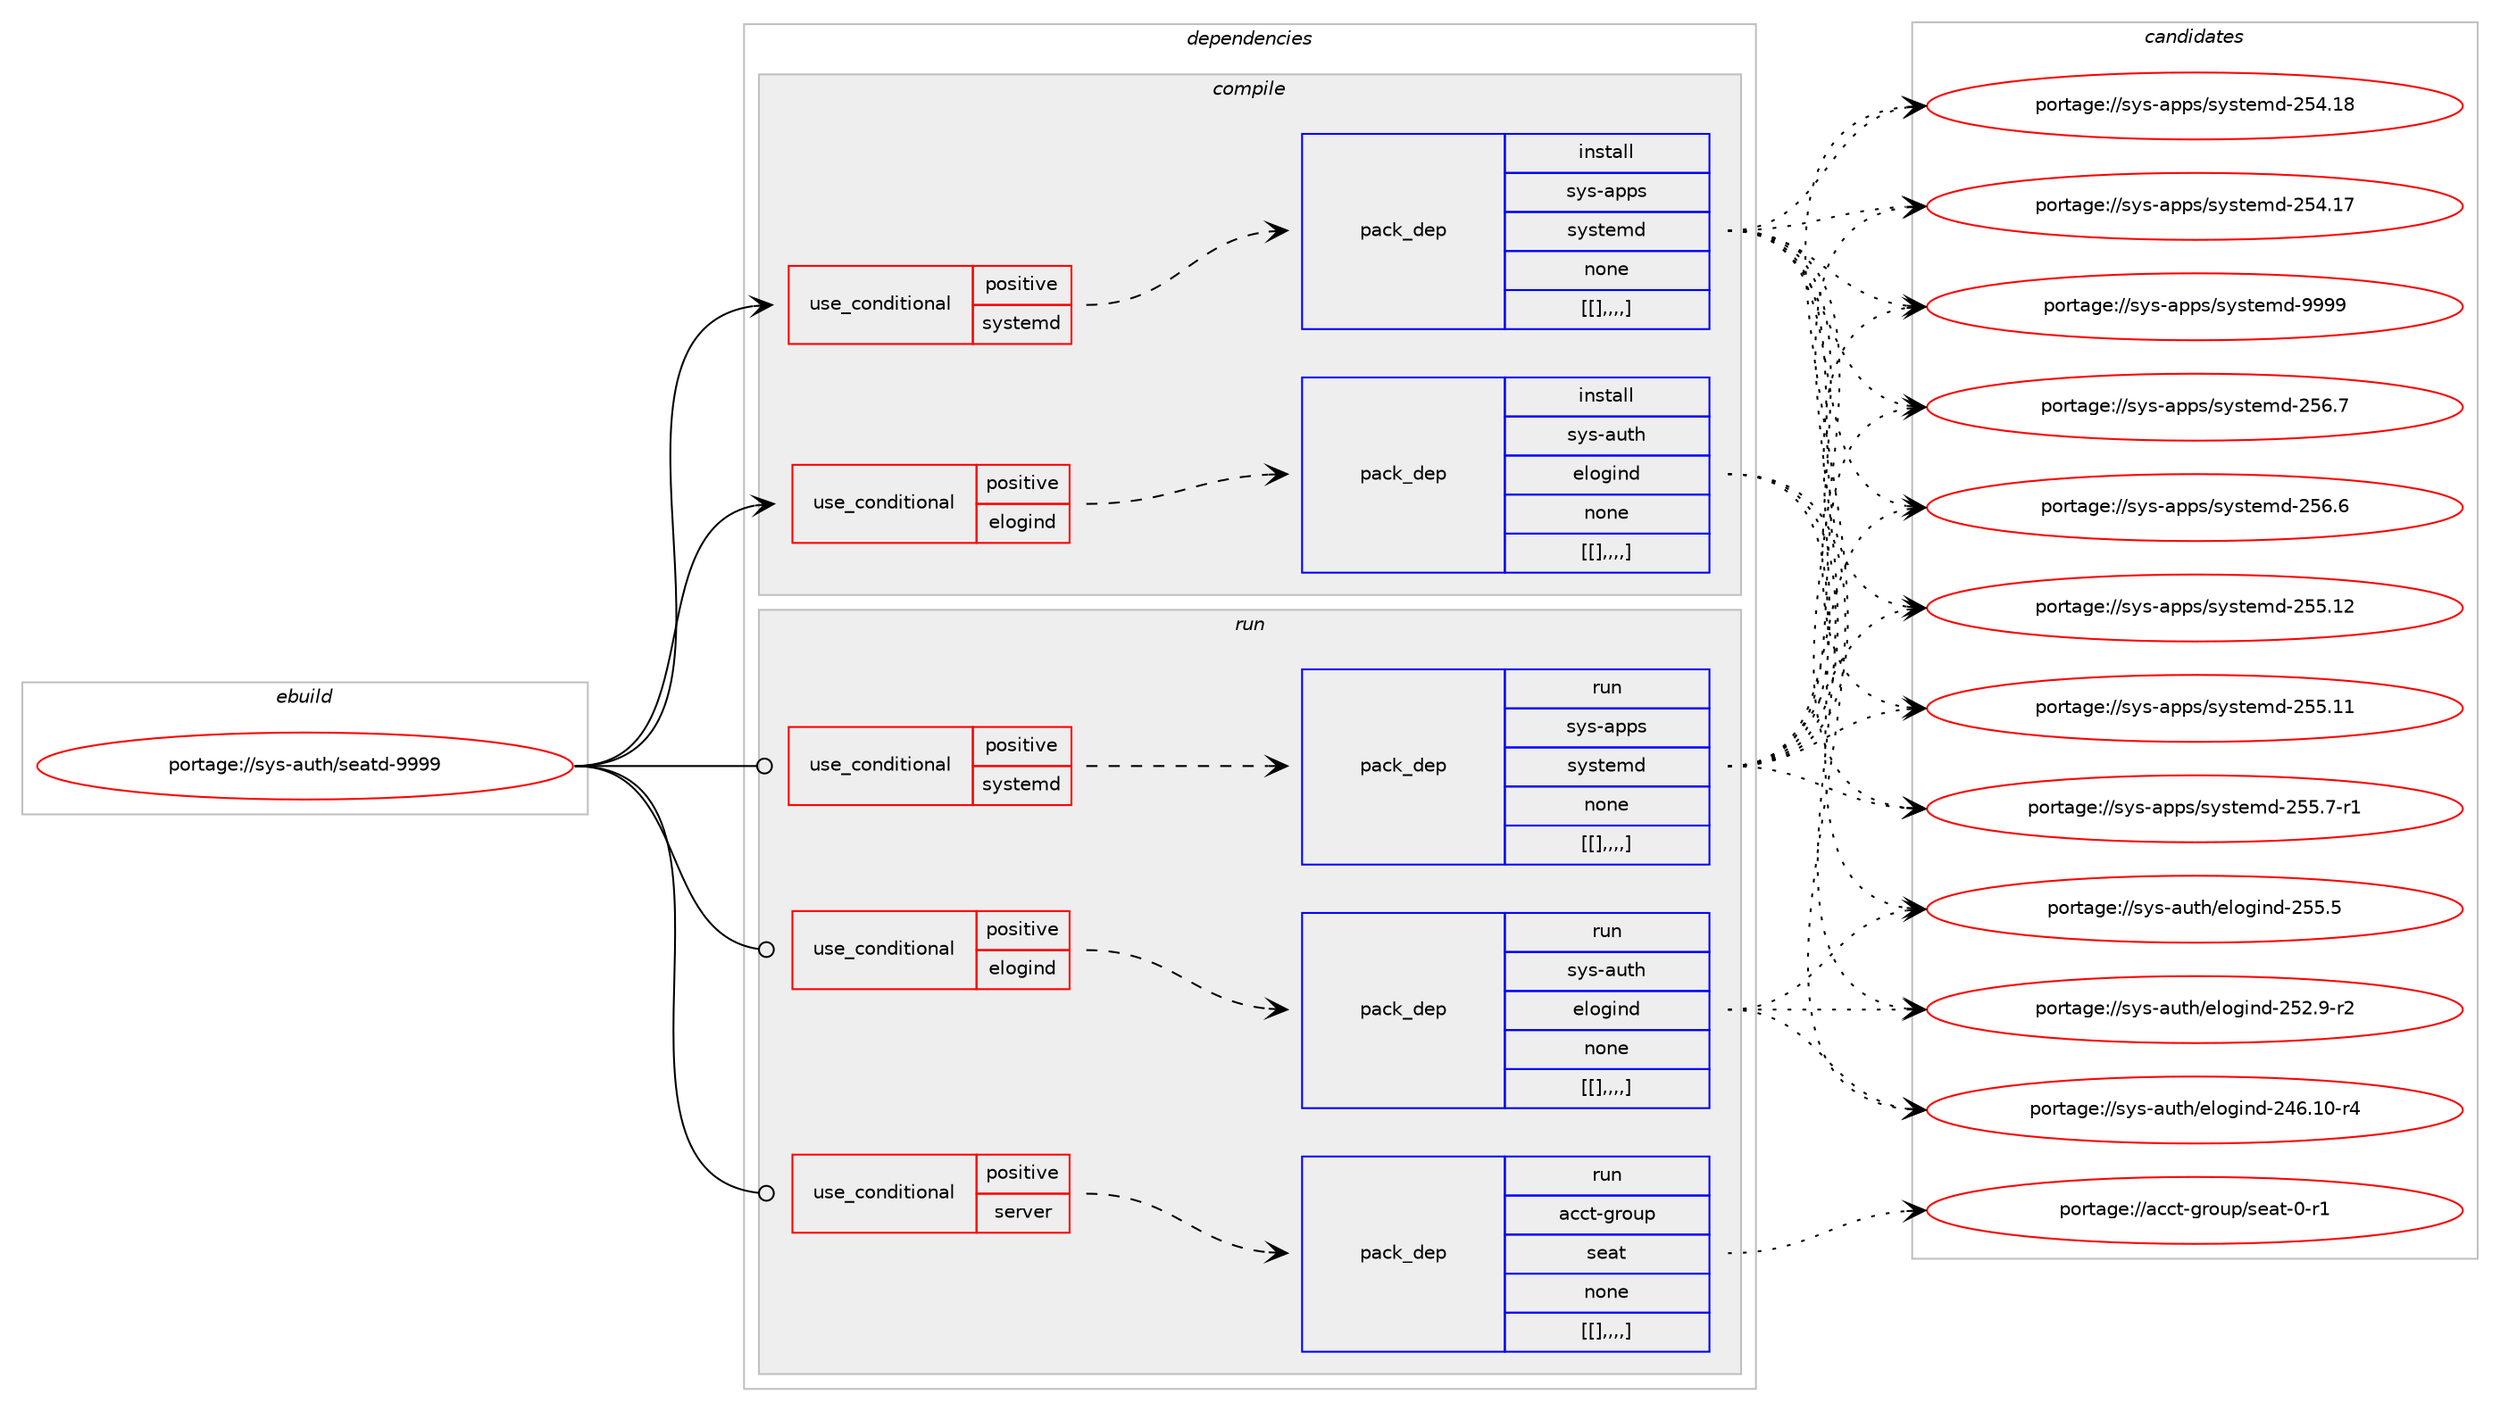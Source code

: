 digraph prolog {

# *************
# Graph options
# *************

newrank=true;
concentrate=true;
compound=true;
graph [rankdir=LR,fontname=Helvetica,fontsize=10,ranksep=1.5];#, ranksep=2.5, nodesep=0.2];
edge  [arrowhead=vee];
node  [fontname=Helvetica,fontsize=10];

# **********
# The ebuild
# **********

subgraph cluster_leftcol {
color=gray;
label=<<i>ebuild</i>>;
id [label="portage://sys-auth/seatd-9999", color=red, width=4, href="../sys-auth/seatd-9999.svg"];
}

# ****************
# The dependencies
# ****************

subgraph cluster_midcol {
color=gray;
label=<<i>dependencies</i>>;
subgraph cluster_compile {
fillcolor="#eeeeee";
style=filled;
label=<<i>compile</i>>;
subgraph cond119661 {
dependency449724 [label=<<TABLE BORDER="0" CELLBORDER="1" CELLSPACING="0" CELLPADDING="4"><TR><TD ROWSPAN="3" CELLPADDING="10">use_conditional</TD></TR><TR><TD>positive</TD></TR><TR><TD>elogind</TD></TR></TABLE>>, shape=none, color=red];
subgraph pack326890 {
dependency449754 [label=<<TABLE BORDER="0" CELLBORDER="1" CELLSPACING="0" CELLPADDING="4" WIDTH="220"><TR><TD ROWSPAN="6" CELLPADDING="30">pack_dep</TD></TR><TR><TD WIDTH="110">install</TD></TR><TR><TD>sys-auth</TD></TR><TR><TD>elogind</TD></TR><TR><TD>none</TD></TR><TR><TD>[[],,,,]</TD></TR></TABLE>>, shape=none, color=blue];
}
dependency449724:e -> dependency449754:w [weight=20,style="dashed",arrowhead="vee"];
}
id:e -> dependency449724:w [weight=20,style="solid",arrowhead="vee"];
subgraph cond119674 {
dependency449778 [label=<<TABLE BORDER="0" CELLBORDER="1" CELLSPACING="0" CELLPADDING="4"><TR><TD ROWSPAN="3" CELLPADDING="10">use_conditional</TD></TR><TR><TD>positive</TD></TR><TR><TD>systemd</TD></TR></TABLE>>, shape=none, color=red];
subgraph pack326910 {
dependency449799 [label=<<TABLE BORDER="0" CELLBORDER="1" CELLSPACING="0" CELLPADDING="4" WIDTH="220"><TR><TD ROWSPAN="6" CELLPADDING="30">pack_dep</TD></TR><TR><TD WIDTH="110">install</TD></TR><TR><TD>sys-apps</TD></TR><TR><TD>systemd</TD></TR><TR><TD>none</TD></TR><TR><TD>[[],,,,]</TD></TR></TABLE>>, shape=none, color=blue];
}
dependency449778:e -> dependency449799:w [weight=20,style="dashed",arrowhead="vee"];
}
id:e -> dependency449778:w [weight=20,style="solid",arrowhead="vee"];
}
subgraph cluster_compileandrun {
fillcolor="#eeeeee";
style=filled;
label=<<i>compile and run</i>>;
}
subgraph cluster_run {
fillcolor="#eeeeee";
style=filled;
label=<<i>run</i>>;
subgraph cond119709 {
dependency449832 [label=<<TABLE BORDER="0" CELLBORDER="1" CELLSPACING="0" CELLPADDING="4"><TR><TD ROWSPAN="3" CELLPADDING="10">use_conditional</TD></TR><TR><TD>positive</TD></TR><TR><TD>elogind</TD></TR></TABLE>>, shape=none, color=red];
subgraph pack326932 {
dependency449834 [label=<<TABLE BORDER="0" CELLBORDER="1" CELLSPACING="0" CELLPADDING="4" WIDTH="220"><TR><TD ROWSPAN="6" CELLPADDING="30">pack_dep</TD></TR><TR><TD WIDTH="110">run</TD></TR><TR><TD>sys-auth</TD></TR><TR><TD>elogind</TD></TR><TR><TD>none</TD></TR><TR><TD>[[],,,,]</TD></TR></TABLE>>, shape=none, color=blue];
}
dependency449832:e -> dependency449834:w [weight=20,style="dashed",arrowhead="vee"];
}
id:e -> dependency449832:w [weight=20,style="solid",arrowhead="odot"];
subgraph cond119721 {
dependency449915 [label=<<TABLE BORDER="0" CELLBORDER="1" CELLSPACING="0" CELLPADDING="4"><TR><TD ROWSPAN="3" CELLPADDING="10">use_conditional</TD></TR><TR><TD>positive</TD></TR><TR><TD>server</TD></TR></TABLE>>, shape=none, color=red];
subgraph pack327016 {
dependency449971 [label=<<TABLE BORDER="0" CELLBORDER="1" CELLSPACING="0" CELLPADDING="4" WIDTH="220"><TR><TD ROWSPAN="6" CELLPADDING="30">pack_dep</TD></TR><TR><TD WIDTH="110">run</TD></TR><TR><TD>acct-group</TD></TR><TR><TD>seat</TD></TR><TR><TD>none</TD></TR><TR><TD>[[],,,,]</TD></TR></TABLE>>, shape=none, color=blue];
}
dependency449915:e -> dependency449971:w [weight=20,style="dashed",arrowhead="vee"];
}
id:e -> dependency449915:w [weight=20,style="solid",arrowhead="odot"];
subgraph cond119765 {
dependency450053 [label=<<TABLE BORDER="0" CELLBORDER="1" CELLSPACING="0" CELLPADDING="4"><TR><TD ROWSPAN="3" CELLPADDING="10">use_conditional</TD></TR><TR><TD>positive</TD></TR><TR><TD>systemd</TD></TR></TABLE>>, shape=none, color=red];
subgraph pack327060 {
dependency450056 [label=<<TABLE BORDER="0" CELLBORDER="1" CELLSPACING="0" CELLPADDING="4" WIDTH="220"><TR><TD ROWSPAN="6" CELLPADDING="30">pack_dep</TD></TR><TR><TD WIDTH="110">run</TD></TR><TR><TD>sys-apps</TD></TR><TR><TD>systemd</TD></TR><TR><TD>none</TD></TR><TR><TD>[[],,,,]</TD></TR></TABLE>>, shape=none, color=blue];
}
dependency450053:e -> dependency450056:w [weight=20,style="dashed",arrowhead="vee"];
}
id:e -> dependency450053:w [weight=20,style="solid",arrowhead="odot"];
}
}

# **************
# The candidates
# **************

subgraph cluster_choices {
rank=same;
color=gray;
label=<<i>candidates</i>>;

subgraph choice325943 {
color=black;
nodesep=1;
choice115121115459711711610447101108111103105110100455053534653 [label="portage://sys-auth/elogind-255.5", color=red, width=4,href="../sys-auth/elogind-255.5.svg"];
choice1151211154597117116104471011081111031051101004550535046574511450 [label="portage://sys-auth/elogind-252.9-r2", color=red, width=4,href="../sys-auth/elogind-252.9-r2.svg"];
choice115121115459711711610447101108111103105110100455052544649484511452 [label="portage://sys-auth/elogind-246.10-r4", color=red, width=4,href="../sys-auth/elogind-246.10-r4.svg"];
dependency449754:e -> choice115121115459711711610447101108111103105110100455053534653:w [style=dotted,weight="100"];
dependency449754:e -> choice1151211154597117116104471011081111031051101004550535046574511450:w [style=dotted,weight="100"];
dependency449754:e -> choice115121115459711711610447101108111103105110100455052544649484511452:w [style=dotted,weight="100"];
}
subgraph choice325957 {
color=black;
nodesep=1;
choice1151211154597112112115471151211151161011091004557575757 [label="portage://sys-apps/systemd-9999", color=red, width=4,href="../sys-apps/systemd-9999.svg"];
choice115121115459711211211547115121115116101109100455053544655 [label="portage://sys-apps/systemd-256.7", color=red, width=4,href="../sys-apps/systemd-256.7.svg"];
choice115121115459711211211547115121115116101109100455053544654 [label="portage://sys-apps/systemd-256.6", color=red, width=4,href="../sys-apps/systemd-256.6.svg"];
choice11512111545971121121154711512111511610110910045505353464950 [label="portage://sys-apps/systemd-255.12", color=red, width=4,href="../sys-apps/systemd-255.12.svg"];
choice11512111545971121121154711512111511610110910045505353464949 [label="portage://sys-apps/systemd-255.11", color=red, width=4,href="../sys-apps/systemd-255.11.svg"];
choice1151211154597112112115471151211151161011091004550535346554511449 [label="portage://sys-apps/systemd-255.7-r1", color=red, width=4,href="../sys-apps/systemd-255.7-r1.svg"];
choice11512111545971121121154711512111511610110910045505352464956 [label="portage://sys-apps/systemd-254.18", color=red, width=4,href="../sys-apps/systemd-254.18.svg"];
choice11512111545971121121154711512111511610110910045505352464955 [label="portage://sys-apps/systemd-254.17", color=red, width=4,href="../sys-apps/systemd-254.17.svg"];
dependency449799:e -> choice1151211154597112112115471151211151161011091004557575757:w [style=dotted,weight="100"];
dependency449799:e -> choice115121115459711211211547115121115116101109100455053544655:w [style=dotted,weight="100"];
dependency449799:e -> choice115121115459711211211547115121115116101109100455053544654:w [style=dotted,weight="100"];
dependency449799:e -> choice11512111545971121121154711512111511610110910045505353464950:w [style=dotted,weight="100"];
dependency449799:e -> choice11512111545971121121154711512111511610110910045505353464949:w [style=dotted,weight="100"];
dependency449799:e -> choice1151211154597112112115471151211151161011091004550535346554511449:w [style=dotted,weight="100"];
dependency449799:e -> choice11512111545971121121154711512111511610110910045505352464956:w [style=dotted,weight="100"];
dependency449799:e -> choice11512111545971121121154711512111511610110910045505352464955:w [style=dotted,weight="100"];
}
subgraph choice325983 {
color=black;
nodesep=1;
choice115121115459711711610447101108111103105110100455053534653 [label="portage://sys-auth/elogind-255.5", color=red, width=4,href="../sys-auth/elogind-255.5.svg"];
choice1151211154597117116104471011081111031051101004550535046574511450 [label="portage://sys-auth/elogind-252.9-r2", color=red, width=4,href="../sys-auth/elogind-252.9-r2.svg"];
choice115121115459711711610447101108111103105110100455052544649484511452 [label="portage://sys-auth/elogind-246.10-r4", color=red, width=4,href="../sys-auth/elogind-246.10-r4.svg"];
dependency449834:e -> choice115121115459711711610447101108111103105110100455053534653:w [style=dotted,weight="100"];
dependency449834:e -> choice1151211154597117116104471011081111031051101004550535046574511450:w [style=dotted,weight="100"];
dependency449834:e -> choice115121115459711711610447101108111103105110100455052544649484511452:w [style=dotted,weight="100"];
}
subgraph choice325992 {
color=black;
nodesep=1;
choice97999911645103114111117112471151019711645484511449 [label="portage://acct-group/seat-0-r1", color=red, width=4,href="../acct-group/seat-0-r1.svg"];
dependency449971:e -> choice97999911645103114111117112471151019711645484511449:w [style=dotted,weight="100"];
}
subgraph choice325994 {
color=black;
nodesep=1;
choice1151211154597112112115471151211151161011091004557575757 [label="portage://sys-apps/systemd-9999", color=red, width=4,href="../sys-apps/systemd-9999.svg"];
choice115121115459711211211547115121115116101109100455053544655 [label="portage://sys-apps/systemd-256.7", color=red, width=4,href="../sys-apps/systemd-256.7.svg"];
choice115121115459711211211547115121115116101109100455053544654 [label="portage://sys-apps/systemd-256.6", color=red, width=4,href="../sys-apps/systemd-256.6.svg"];
choice11512111545971121121154711512111511610110910045505353464950 [label="portage://sys-apps/systemd-255.12", color=red, width=4,href="../sys-apps/systemd-255.12.svg"];
choice11512111545971121121154711512111511610110910045505353464949 [label="portage://sys-apps/systemd-255.11", color=red, width=4,href="../sys-apps/systemd-255.11.svg"];
choice1151211154597112112115471151211151161011091004550535346554511449 [label="portage://sys-apps/systemd-255.7-r1", color=red, width=4,href="../sys-apps/systemd-255.7-r1.svg"];
choice11512111545971121121154711512111511610110910045505352464956 [label="portage://sys-apps/systemd-254.18", color=red, width=4,href="../sys-apps/systemd-254.18.svg"];
choice11512111545971121121154711512111511610110910045505352464955 [label="portage://sys-apps/systemd-254.17", color=red, width=4,href="../sys-apps/systemd-254.17.svg"];
dependency450056:e -> choice1151211154597112112115471151211151161011091004557575757:w [style=dotted,weight="100"];
dependency450056:e -> choice115121115459711211211547115121115116101109100455053544655:w [style=dotted,weight="100"];
dependency450056:e -> choice115121115459711211211547115121115116101109100455053544654:w [style=dotted,weight="100"];
dependency450056:e -> choice11512111545971121121154711512111511610110910045505353464950:w [style=dotted,weight="100"];
dependency450056:e -> choice11512111545971121121154711512111511610110910045505353464949:w [style=dotted,weight="100"];
dependency450056:e -> choice1151211154597112112115471151211151161011091004550535346554511449:w [style=dotted,weight="100"];
dependency450056:e -> choice11512111545971121121154711512111511610110910045505352464956:w [style=dotted,weight="100"];
dependency450056:e -> choice11512111545971121121154711512111511610110910045505352464955:w [style=dotted,weight="100"];
}
}

}
